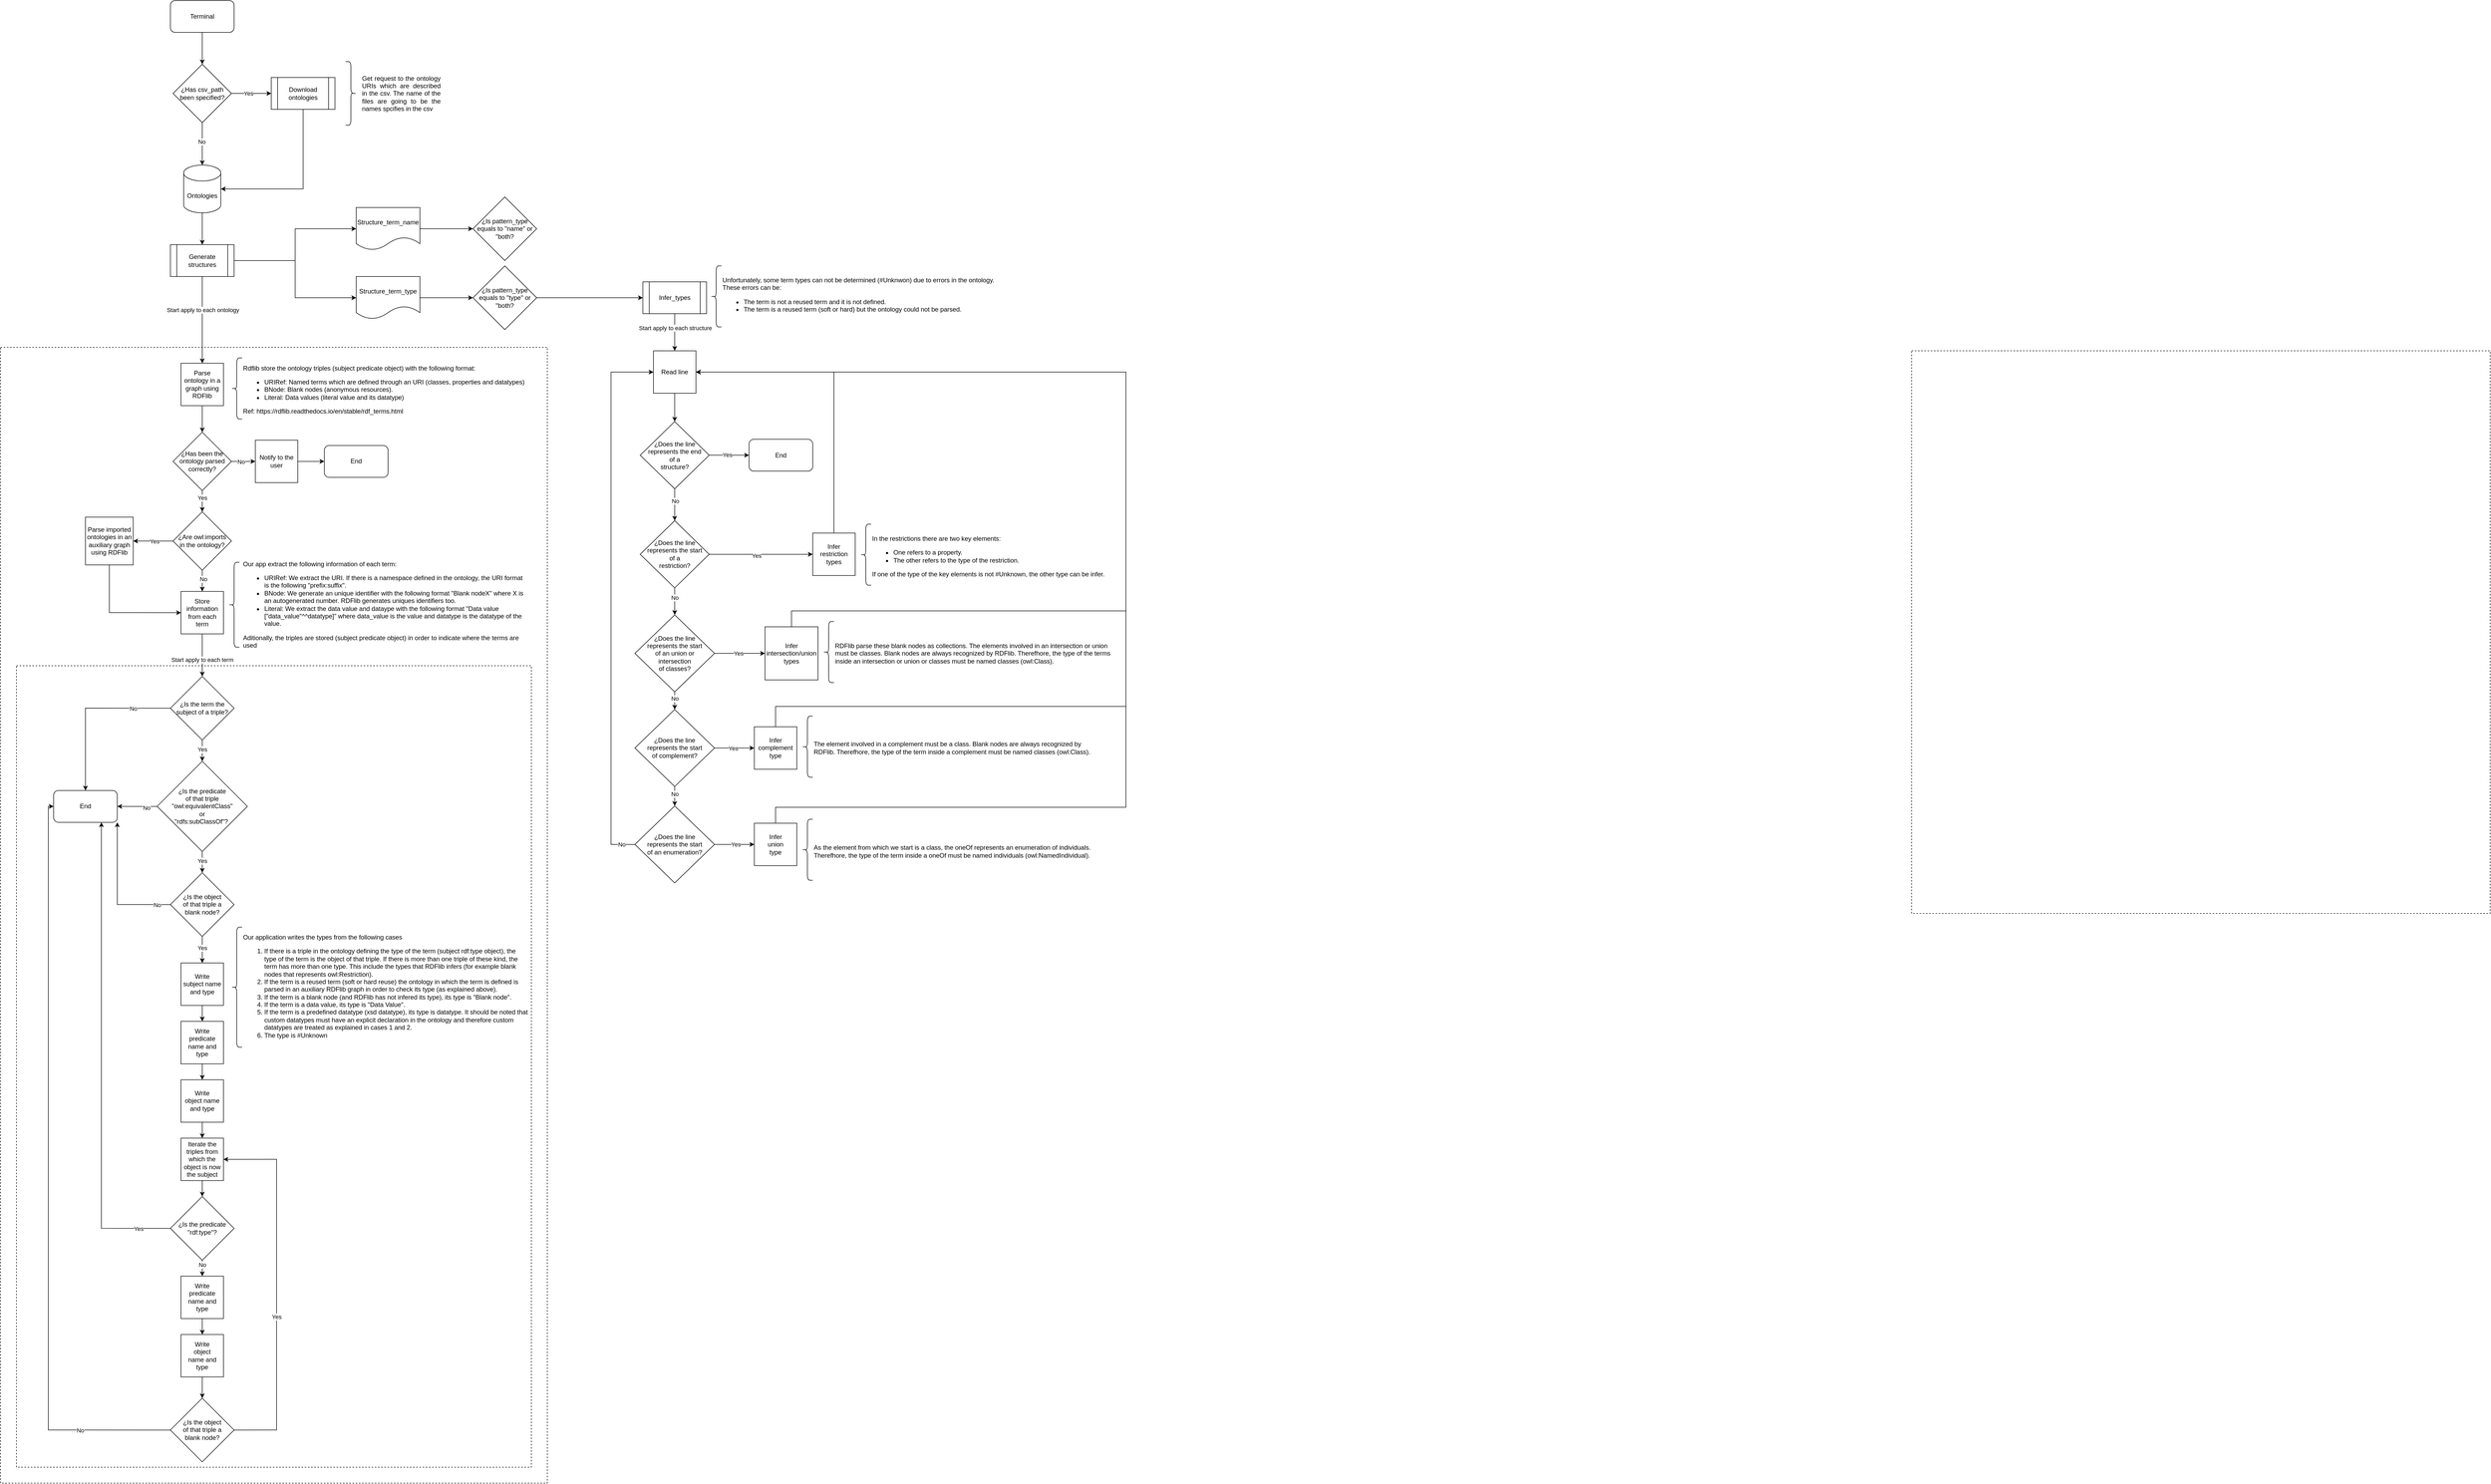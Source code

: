 <mxfile version="22.1.8" type="device">
  <diagram name="Página-1" id="mPE1J9Nlh4gU2GfA061W">
    <mxGraphModel dx="1510" dy="372" grid="1" gridSize="10" guides="1" tooltips="1" connect="1" arrows="1" fold="1" page="1" pageScale="1" pageWidth="827" pageHeight="1169" math="0" shadow="0">
      <root>
        <mxCell id="0" />
        <mxCell id="1" parent="0" />
        <mxCell id="ZGgF5hQ5RpT2w8QsAeHO-43" value="Terminal" style="rounded=1;whiteSpace=wrap;html=1;" parent="1" vertex="1">
          <mxGeometry x="240" y="50" width="120" height="60" as="geometry" />
        </mxCell>
        <mxCell id="ZGgF5hQ5RpT2w8QsAeHO-45" value="¿Has csv_path been specified?" style="rhombus;whiteSpace=wrap;html=1;" parent="1" vertex="1">
          <mxGeometry x="245" y="170" width="110" height="110" as="geometry" />
        </mxCell>
        <mxCell id="ZGgF5hQ5RpT2w8QsAeHO-46" value="" style="endArrow=classic;html=1;rounded=0;exitX=0.5;exitY=1;exitDx=0;exitDy=0;entryX=0.5;entryY=0;entryDx=0;entryDy=0;" parent="1" source="ZGgF5hQ5RpT2w8QsAeHO-43" target="ZGgF5hQ5RpT2w8QsAeHO-45" edge="1">
          <mxGeometry width="50" height="50" relative="1" as="geometry">
            <mxPoint x="430" y="180" as="sourcePoint" />
            <mxPoint x="480" y="130" as="targetPoint" />
          </mxGeometry>
        </mxCell>
        <mxCell id="ZGgF5hQ5RpT2w8QsAeHO-47" value="Download&lt;br&gt;ontologies" style="shape=process;whiteSpace=wrap;html=1;backgroundOutline=1;" parent="1" vertex="1">
          <mxGeometry x="430" y="195" width="120" height="60" as="geometry" />
        </mxCell>
        <mxCell id="ZGgF5hQ5RpT2w8QsAeHO-48" value="" style="endArrow=classic;html=1;rounded=0;exitX=1;exitY=0.5;exitDx=0;exitDy=0;entryX=0;entryY=0.5;entryDx=0;entryDy=0;" parent="1" source="ZGgF5hQ5RpT2w8QsAeHO-45" target="ZGgF5hQ5RpT2w8QsAeHO-47" edge="1">
          <mxGeometry width="50" height="50" relative="1" as="geometry">
            <mxPoint x="310" y="120" as="sourcePoint" />
            <mxPoint x="310" y="180" as="targetPoint" />
          </mxGeometry>
        </mxCell>
        <mxCell id="ZGgF5hQ5RpT2w8QsAeHO-49" value="Yes" style="edgeLabel;html=1;align=center;verticalAlign=middle;resizable=0;points=[];" parent="ZGgF5hQ5RpT2w8QsAeHO-48" vertex="1" connectable="0">
          <mxGeometry x="-0.161" relative="1" as="geometry">
            <mxPoint as="offset" />
          </mxGeometry>
        </mxCell>
        <mxCell id="ZGgF5hQ5RpT2w8QsAeHO-50" value="Ontologies" style="shape=cylinder3;whiteSpace=wrap;html=1;boundedLbl=1;backgroundOutline=1;size=15;" parent="1" vertex="1">
          <mxGeometry x="265" y="360" width="70" height="90" as="geometry" />
        </mxCell>
        <mxCell id="ZGgF5hQ5RpT2w8QsAeHO-51" value="" style="endArrow=classic;html=1;rounded=0;exitX=0.5;exitY=1;exitDx=0;exitDy=0;entryX=1;entryY=0.5;entryDx=0;entryDy=0;entryPerimeter=0;edgeStyle=orthogonalEdgeStyle;" parent="1" source="ZGgF5hQ5RpT2w8QsAeHO-47" target="ZGgF5hQ5RpT2w8QsAeHO-50" edge="1">
          <mxGeometry width="50" height="50" relative="1" as="geometry">
            <mxPoint x="430" y="290" as="sourcePoint" />
            <mxPoint x="480" y="240" as="targetPoint" />
          </mxGeometry>
        </mxCell>
        <mxCell id="ZGgF5hQ5RpT2w8QsAeHO-52" value="" style="endArrow=classic;html=1;rounded=0;exitX=0.5;exitY=1;exitDx=0;exitDy=0;entryX=0.5;entryY=0;entryDx=0;entryDy=0;entryPerimeter=0;" parent="1" source="ZGgF5hQ5RpT2w8QsAeHO-45" target="ZGgF5hQ5RpT2w8QsAeHO-50" edge="1">
          <mxGeometry width="50" height="50" relative="1" as="geometry">
            <mxPoint x="500" y="265" as="sourcePoint" />
            <mxPoint x="500" y="350" as="targetPoint" />
          </mxGeometry>
        </mxCell>
        <mxCell id="ZGgF5hQ5RpT2w8QsAeHO-53" value="No" style="edgeLabel;html=1;align=center;verticalAlign=middle;resizable=0;points=[];" parent="ZGgF5hQ5RpT2w8QsAeHO-52" vertex="1" connectable="0">
          <mxGeometry x="-0.104" y="-1" relative="1" as="geometry">
            <mxPoint as="offset" />
          </mxGeometry>
        </mxCell>
        <mxCell id="ZGgF5hQ5RpT2w8QsAeHO-54" value="" style="shape=curlyBracket;whiteSpace=wrap;html=1;rounded=1;flipH=1;labelPosition=right;verticalLabelPosition=middle;align=left;verticalAlign=middle;" parent="1" vertex="1">
          <mxGeometry x="570" y="165" width="20" height="120" as="geometry" />
        </mxCell>
        <mxCell id="ZGgF5hQ5RpT2w8QsAeHO-55" value="&lt;div style=&quot;text-align: justify;&quot;&gt;&lt;span style=&quot;background-color: initial;&quot;&gt;Get request to the ontology URIs which are described in the csv. The name of the files are going to be the names spcifies in the csv&amp;nbsp;&amp;nbsp;&lt;/span&gt;&lt;/div&gt;" style="text;html=1;strokeColor=none;fillColor=none;align=center;verticalAlign=middle;whiteSpace=wrap;rounded=0;" parent="1" vertex="1">
          <mxGeometry x="600" y="210" width="150" height="30" as="geometry" />
        </mxCell>
        <mxCell id="ZGgF5hQ5RpT2w8QsAeHO-57" value="Generate&lt;br&gt;structures" style="shape=process;whiteSpace=wrap;html=1;backgroundOutline=1;" parent="1" vertex="1">
          <mxGeometry x="240" y="510" width="120" height="60" as="geometry" />
        </mxCell>
        <mxCell id="ZGgF5hQ5RpT2w8QsAeHO-58" value="" style="endArrow=classic;html=1;rounded=0;exitX=0.5;exitY=1;exitDx=0;exitDy=0;exitPerimeter=0;entryX=0.5;entryY=0;entryDx=0;entryDy=0;" parent="1" source="ZGgF5hQ5RpT2w8QsAeHO-50" target="ZGgF5hQ5RpT2w8QsAeHO-57" edge="1">
          <mxGeometry width="50" height="50" relative="1" as="geometry">
            <mxPoint x="340" y="440" as="sourcePoint" />
            <mxPoint x="390" y="390" as="targetPoint" />
          </mxGeometry>
        </mxCell>
        <mxCell id="ZGgF5hQ5RpT2w8QsAeHO-64" style="edgeStyle=orthogonalEdgeStyle;rounded=0;orthogonalLoop=1;jettySize=auto;html=1;exitX=0.5;exitY=1;exitDx=0;exitDy=0;entryX=0.5;entryY=0;entryDx=0;entryDy=0;" parent="1" source="ZGgF5hQ5RpT2w8QsAeHO-59" target="ZGgF5hQ5RpT2w8QsAeHO-62" edge="1">
          <mxGeometry relative="1" as="geometry" />
        </mxCell>
        <mxCell id="ZGgF5hQ5RpT2w8QsAeHO-59" value="Parse ontology in a graph using RDFlib" style="whiteSpace=wrap;html=1;aspect=fixed;" parent="1" vertex="1">
          <mxGeometry x="260" y="733.33" width="80" height="80" as="geometry" />
        </mxCell>
        <mxCell id="ZGgF5hQ5RpT2w8QsAeHO-60" value="" style="endArrow=classic;html=1;rounded=0;exitX=0.5;exitY=1;exitDx=0;exitDy=0;entryX=0.5;entryY=0;entryDx=0;entryDy=0;" parent="1" source="ZGgF5hQ5RpT2w8QsAeHO-57" target="ZGgF5hQ5RpT2w8QsAeHO-59" edge="1">
          <mxGeometry width="50" height="50" relative="1" as="geometry">
            <mxPoint x="299.5" y="600" as="sourcePoint" />
            <mxPoint x="299.5" y="660" as="targetPoint" />
          </mxGeometry>
        </mxCell>
        <mxCell id="ZGgF5hQ5RpT2w8QsAeHO-61" value="Start apply to each ontology" style="edgeLabel;html=1;align=center;verticalAlign=middle;resizable=0;points=[];" parent="ZGgF5hQ5RpT2w8QsAeHO-60" vertex="1" connectable="0">
          <mxGeometry x="-0.229" y="1" relative="1" as="geometry">
            <mxPoint as="offset" />
          </mxGeometry>
        </mxCell>
        <mxCell id="ZGgF5hQ5RpT2w8QsAeHO-62" value="¿Has been the ontology parsed correctly?" style="rhombus;whiteSpace=wrap;html=1;" parent="1" vertex="1">
          <mxGeometry x="245" y="863.33" width="110" height="110" as="geometry" />
        </mxCell>
        <mxCell id="ZGgF5hQ5RpT2w8QsAeHO-65" value="" style="endArrow=classic;html=1;rounded=0;exitX=1;exitY=0.5;exitDx=0;exitDy=0;entryX=0;entryY=0.5;entryDx=0;entryDy=0;" parent="1" source="ZGgF5hQ5RpT2w8QsAeHO-62" target="ZGgF5hQ5RpT2w8QsAeHO-67" edge="1">
          <mxGeometry width="50" height="50" relative="1" as="geometry">
            <mxPoint x="414" y="923.33" as="sourcePoint" />
            <mxPoint x="464" y="873.33" as="targetPoint" />
          </mxGeometry>
        </mxCell>
        <mxCell id="ZGgF5hQ5RpT2w8QsAeHO-70" value="No" style="edgeLabel;html=1;align=center;verticalAlign=middle;resizable=0;points=[];" parent="ZGgF5hQ5RpT2w8QsAeHO-65" vertex="1" connectable="0">
          <mxGeometry x="-0.258" y="1" relative="1" as="geometry">
            <mxPoint x="1" y="1" as="offset" />
          </mxGeometry>
        </mxCell>
        <mxCell id="ZGgF5hQ5RpT2w8QsAeHO-67" value="Notify to the user" style="whiteSpace=wrap;html=1;aspect=fixed;" parent="1" vertex="1">
          <mxGeometry x="400" y="878.33" width="80" height="80" as="geometry" />
        </mxCell>
        <mxCell id="ZGgF5hQ5RpT2w8QsAeHO-68" value="" style="endArrow=classic;html=1;rounded=0;exitX=1;exitY=0.5;exitDx=0;exitDy=0;" parent="1" source="ZGgF5hQ5RpT2w8QsAeHO-67" target="ZGgF5hQ5RpT2w8QsAeHO-69" edge="1">
          <mxGeometry width="50" height="50" relative="1" as="geometry">
            <mxPoint x="500" y="917.99" as="sourcePoint" />
            <mxPoint x="540" y="918.33" as="targetPoint" />
          </mxGeometry>
        </mxCell>
        <mxCell id="ZGgF5hQ5RpT2w8QsAeHO-69" value="End" style="rounded=1;whiteSpace=wrap;html=1;" parent="1" vertex="1">
          <mxGeometry x="530.0" y="888.33" width="120" height="60" as="geometry" />
        </mxCell>
        <mxCell id="ZGgF5hQ5RpT2w8QsAeHO-71" value="¿Are owl:imports&lt;br&gt;in the ontology?" style="rhombus;whiteSpace=wrap;html=1;" parent="1" vertex="1">
          <mxGeometry x="245" y="1013.33" width="110" height="110" as="geometry" />
        </mxCell>
        <mxCell id="ZGgF5hQ5RpT2w8QsAeHO-72" value="" style="endArrow=classic;html=1;rounded=0;exitX=0.5;exitY=1;exitDx=0;exitDy=0;entryX=0.5;entryY=0;entryDx=0;entryDy=0;" parent="1" source="ZGgF5hQ5RpT2w8QsAeHO-62" target="ZGgF5hQ5RpT2w8QsAeHO-71" edge="1">
          <mxGeometry width="50" height="50" relative="1" as="geometry">
            <mxPoint x="365" y="928.33" as="sourcePoint" />
            <mxPoint x="410" y="928.33" as="targetPoint" />
          </mxGeometry>
        </mxCell>
        <mxCell id="ZGgF5hQ5RpT2w8QsAeHO-73" value="Yes" style="edgeLabel;html=1;align=center;verticalAlign=middle;resizable=0;points=[];" parent="ZGgF5hQ5RpT2w8QsAeHO-72" vertex="1" connectable="0">
          <mxGeometry x="-0.258" y="1" relative="1" as="geometry">
            <mxPoint x="-1" y="-2" as="offset" />
          </mxGeometry>
        </mxCell>
        <mxCell id="ZGgF5hQ5RpT2w8QsAeHO-74" value="" style="endArrow=classic;html=1;rounded=0;exitX=0.5;exitY=1;exitDx=0;exitDy=0;entryX=0.5;entryY=0;entryDx=0;entryDy=0;" parent="1" source="ZGgF5hQ5RpT2w8QsAeHO-71" target="ZGgF5hQ5RpT2w8QsAeHO-79" edge="1">
          <mxGeometry width="50" height="50" relative="1" as="geometry">
            <mxPoint x="277.5" y="1183.33" as="sourcePoint" />
            <mxPoint x="310" y="1153.33" as="targetPoint" />
          </mxGeometry>
        </mxCell>
        <mxCell id="ZGgF5hQ5RpT2w8QsAeHO-75" value="No" style="edgeLabel;html=1;align=center;verticalAlign=middle;resizable=0;points=[];" parent="ZGgF5hQ5RpT2w8QsAeHO-74" vertex="1" connectable="0">
          <mxGeometry x="-0.258" y="1" relative="1" as="geometry">
            <mxPoint x="1" y="1" as="offset" />
          </mxGeometry>
        </mxCell>
        <mxCell id="ZGgF5hQ5RpT2w8QsAeHO-76" value="Parse imported ontologies in an auxiliary graph using RDFlib" style="whiteSpace=wrap;html=1;aspect=fixed;" parent="1" vertex="1">
          <mxGeometry x="80" y="1023.33" width="90" height="90" as="geometry" />
        </mxCell>
        <mxCell id="ZGgF5hQ5RpT2w8QsAeHO-77" value="" style="endArrow=classic;html=1;rounded=0;exitX=0;exitY=0.5;exitDx=0;exitDy=0;entryX=1;entryY=0.5;entryDx=0;entryDy=0;" parent="1" source="ZGgF5hQ5RpT2w8QsAeHO-71" target="ZGgF5hQ5RpT2w8QsAeHO-76" edge="1">
          <mxGeometry width="50" height="50" relative="1" as="geometry">
            <mxPoint x="220" y="1033.33" as="sourcePoint" />
            <mxPoint x="220" y="1043.33" as="targetPoint" />
          </mxGeometry>
        </mxCell>
        <mxCell id="ZGgF5hQ5RpT2w8QsAeHO-78" value="Yes" style="edgeLabel;html=1;align=center;verticalAlign=middle;resizable=0;points=[];" parent="ZGgF5hQ5RpT2w8QsAeHO-77" vertex="1" connectable="0">
          <mxGeometry x="-0.258" y="1" relative="1" as="geometry">
            <mxPoint x="-7" y="-1" as="offset" />
          </mxGeometry>
        </mxCell>
        <mxCell id="ZGgF5hQ5RpT2w8QsAeHO-79" value="Store information from each term" style="whiteSpace=wrap;html=1;aspect=fixed;" parent="1" vertex="1">
          <mxGeometry x="260" y="1163.33" width="80" height="80" as="geometry" />
        </mxCell>
        <mxCell id="ZGgF5hQ5RpT2w8QsAeHO-80" value="" style="endArrow=classic;html=1;rounded=0;entryX=0;entryY=0.5;entryDx=0;entryDy=0;exitX=0.5;exitY=1;exitDx=0;exitDy=0;edgeStyle=orthogonalEdgeStyle;" parent="1" source="ZGgF5hQ5RpT2w8QsAeHO-76" target="ZGgF5hQ5RpT2w8QsAeHO-79" edge="1">
          <mxGeometry width="50" height="50" relative="1" as="geometry">
            <mxPoint x="370" y="1133.33" as="sourcePoint" />
            <mxPoint x="420" y="1083.33" as="targetPoint" />
          </mxGeometry>
        </mxCell>
        <mxCell id="ZGgF5hQ5RpT2w8QsAeHO-81" value="" style="shape=curlyBracket;whiteSpace=wrap;html=1;rounded=1;flipH=1;labelPosition=right;verticalLabelPosition=middle;align=left;verticalAlign=middle;rotation=-180;" parent="1" vertex="1">
          <mxGeometry x="355" y="723.33" width="20" height="115" as="geometry" />
        </mxCell>
        <mxCell id="ZGgF5hQ5RpT2w8QsAeHO-82" value="Rdflib store the ontology triples (subject predicate object) with the following format:&lt;br&gt;&lt;ul&gt;&lt;li&gt;URIRef: Named terms which are defined through an URI (classes, properties and datatypes)&lt;/li&gt;&lt;li&gt;BNode: Blank nodes (anonymous resources).&lt;/li&gt;&lt;li&gt;Literal: Data values (literal value and its datatype)&lt;/li&gt;&lt;/ul&gt;Ref: https://rdflib.readthedocs.io/en/stable/rdf_terms.html" style="text;html=1;strokeColor=none;fillColor=none;align=left;verticalAlign=middle;whiteSpace=wrap;rounded=0;" parent="1" vertex="1">
          <mxGeometry x="375" y="723.33" width="540" height="120" as="geometry" />
        </mxCell>
        <mxCell id="ZGgF5hQ5RpT2w8QsAeHO-83" value="" style="shape=curlyBracket;whiteSpace=wrap;html=1;rounded=1;flipH=1;labelPosition=right;verticalLabelPosition=middle;align=left;verticalAlign=middle;rotation=-180;" parent="1" vertex="1">
          <mxGeometry x="350" y="1108.33" width="20" height="160" as="geometry" />
        </mxCell>
        <mxCell id="ZGgF5hQ5RpT2w8QsAeHO-84" value="Our app extract the following information of each term:&lt;br&gt;&lt;ul&gt;&lt;li&gt;URIRef: We extract the URI. If there is a namespace defined in the ontology, the URI format is the following &quot;prefix:suffix&quot;.&lt;/li&gt;&lt;li&gt;BNode: We generate an unique identifier with the following format &quot;Blank nodeX&quot; where X is an autogenerated number. RDFlib generates uniques identifiers too.&lt;/li&gt;&lt;li&gt;Literal: We extract the data value and dataype with the following format &quot;Data value [&quot;data_value&quot;^^datatype]&quot; where data_value is the value and datatype is the datatype of the value.&lt;/li&gt;&lt;/ul&gt;Aditionally, the triples are stored (subject predicate object) in order to indicate where the terms are used" style="text;html=1;strokeColor=none;fillColor=none;align=left;verticalAlign=middle;whiteSpace=wrap;rounded=0;" parent="1" vertex="1">
          <mxGeometry x="375" y="1118.33" width="540" height="140" as="geometry" />
        </mxCell>
        <mxCell id="ZGgF5hQ5RpT2w8QsAeHO-85" value="" style="endArrow=classic;html=1;rounded=0;exitX=0.5;exitY=1;exitDx=0;exitDy=0;entryX=0.5;entryY=0;entryDx=0;entryDy=0;" parent="1" source="ZGgF5hQ5RpT2w8QsAeHO-79" target="ZGgF5hQ5RpT2w8QsAeHO-87" edge="1">
          <mxGeometry width="50" height="50" relative="1" as="geometry">
            <mxPoint x="310" y="1253.33" as="sourcePoint" />
            <mxPoint x="320" y="1343.33" as="targetPoint" />
          </mxGeometry>
        </mxCell>
        <mxCell id="ZGgF5hQ5RpT2w8QsAeHO-86" value="Start apply to each term" style="edgeLabel;html=1;align=center;verticalAlign=middle;resizable=0;points=[];" parent="ZGgF5hQ5RpT2w8QsAeHO-85" vertex="1" connectable="0">
          <mxGeometry x="-0.229" y="1" relative="1" as="geometry">
            <mxPoint x="-1" y="17" as="offset" />
          </mxGeometry>
        </mxCell>
        <mxCell id="ZGgF5hQ5RpT2w8QsAeHO-87" value="¿Is the term the subject of a triple?" style="rhombus;whiteSpace=wrap;html=1;" parent="1" vertex="1">
          <mxGeometry x="240" y="1323.33" width="120" height="120" as="geometry" />
        </mxCell>
        <mxCell id="ZGgF5hQ5RpT2w8QsAeHO-88" value="¿Is the predicate &lt;br&gt;of that triple &quot;owl:equivalentClass&quot; &lt;br&gt;or &lt;br&gt;&quot;rdfs:subClassOf&quot;?&amp;nbsp;" style="rhombus;whiteSpace=wrap;html=1;" parent="1" vertex="1">
          <mxGeometry x="215" y="1483.33" width="170" height="170" as="geometry" />
        </mxCell>
        <mxCell id="ZGgF5hQ5RpT2w8QsAeHO-89" value="" style="endArrow=classic;html=1;rounded=0;exitX=0.5;exitY=1;exitDx=0;exitDy=0;entryX=0.5;entryY=0;entryDx=0;entryDy=0;" parent="1" source="ZGgF5hQ5RpT2w8QsAeHO-87" target="ZGgF5hQ5RpT2w8QsAeHO-88" edge="1">
          <mxGeometry width="50" height="50" relative="1" as="geometry">
            <mxPoint x="360" y="1523.33" as="sourcePoint" />
            <mxPoint x="410" y="1473.33" as="targetPoint" />
          </mxGeometry>
        </mxCell>
        <mxCell id="ZGgF5hQ5RpT2w8QsAeHO-90" value="Yes" style="edgeLabel;html=1;align=center;verticalAlign=middle;resizable=0;points=[];" parent="ZGgF5hQ5RpT2w8QsAeHO-89" vertex="1" connectable="0">
          <mxGeometry x="-0.149" relative="1" as="geometry">
            <mxPoint as="offset" />
          </mxGeometry>
        </mxCell>
        <mxCell id="ZGgF5hQ5RpT2w8QsAeHO-91" value="¿Is the object &lt;br&gt;of that triple a &lt;br&gt;blank node?" style="rhombus;whiteSpace=wrap;html=1;" parent="1" vertex="1">
          <mxGeometry x="240" y="1693.33" width="120" height="120" as="geometry" />
        </mxCell>
        <mxCell id="ZGgF5hQ5RpT2w8QsAeHO-92" value="" style="endArrow=classic;html=1;rounded=0;exitX=0.5;exitY=1;exitDx=0;exitDy=0;entryX=0.5;entryY=0;entryDx=0;entryDy=0;" parent="1" source="ZGgF5hQ5RpT2w8QsAeHO-88" target="ZGgF5hQ5RpT2w8QsAeHO-91" edge="1">
          <mxGeometry width="50" height="50" relative="1" as="geometry">
            <mxPoint x="400" y="1663.33" as="sourcePoint" />
            <mxPoint x="400" y="1713.33" as="targetPoint" />
          </mxGeometry>
        </mxCell>
        <mxCell id="ZGgF5hQ5RpT2w8QsAeHO-93" value="Yes" style="edgeLabel;html=1;align=center;verticalAlign=middle;resizable=0;points=[];" parent="ZGgF5hQ5RpT2w8QsAeHO-92" vertex="1" connectable="0">
          <mxGeometry x="-0.149" relative="1" as="geometry">
            <mxPoint as="offset" />
          </mxGeometry>
        </mxCell>
        <mxCell id="ZGgF5hQ5RpT2w8QsAeHO-94" value="End" style="rounded=1;whiteSpace=wrap;html=1;" parent="1" vertex="1">
          <mxGeometry x="20.0" y="1538.33" width="120" height="60" as="geometry" />
        </mxCell>
        <mxCell id="ZGgF5hQ5RpT2w8QsAeHO-95" value="" style="endArrow=classic;html=1;rounded=0;exitX=0;exitY=0.5;exitDx=0;exitDy=0;entryX=1;entryY=0.5;entryDx=0;entryDy=0;" parent="1" source="ZGgF5hQ5RpT2w8QsAeHO-88" target="ZGgF5hQ5RpT2w8QsAeHO-94" edge="1">
          <mxGeometry width="50" height="50" relative="1" as="geometry">
            <mxPoint x="414" y="1608.33" as="sourcePoint" />
            <mxPoint x="150" y="1573.33" as="targetPoint" />
          </mxGeometry>
        </mxCell>
        <mxCell id="ZGgF5hQ5RpT2w8QsAeHO-96" value="No" style="edgeLabel;html=1;align=center;verticalAlign=middle;resizable=0;points=[];" parent="ZGgF5hQ5RpT2w8QsAeHO-95" vertex="1" connectable="0">
          <mxGeometry x="-0.258" y="1" relative="1" as="geometry">
            <mxPoint x="8" y="1" as="offset" />
          </mxGeometry>
        </mxCell>
        <mxCell id="ZGgF5hQ5RpT2w8QsAeHO-97" value="" style="endArrow=classic;html=1;rounded=0;exitX=0;exitY=0.5;exitDx=0;exitDy=0;entryX=0.5;entryY=0;entryDx=0;entryDy=0;edgeStyle=orthogonalEdgeStyle;" parent="1" source="ZGgF5hQ5RpT2w8QsAeHO-87" target="ZGgF5hQ5RpT2w8QsAeHO-94" edge="1">
          <mxGeometry width="50" height="50" relative="1" as="geometry">
            <mxPoint x="395" y="1588.33" as="sourcePoint" />
            <mxPoint x="470" y="1588.33" as="targetPoint" />
          </mxGeometry>
        </mxCell>
        <mxCell id="ZGgF5hQ5RpT2w8QsAeHO-98" value="No" style="edgeLabel;html=1;align=center;verticalAlign=middle;resizable=0;points=[];" parent="ZGgF5hQ5RpT2w8QsAeHO-97" vertex="1" connectable="0">
          <mxGeometry x="-0.258" y="1" relative="1" as="geometry">
            <mxPoint x="47" y="-1" as="offset" />
          </mxGeometry>
        </mxCell>
        <mxCell id="ZGgF5hQ5RpT2w8QsAeHO-99" value="" style="endArrow=classic;html=1;rounded=0;exitX=0;exitY=0.5;exitDx=0;exitDy=0;entryX=1;entryY=1;entryDx=0;entryDy=0;edgeStyle=orthogonalEdgeStyle;" parent="1" source="ZGgF5hQ5RpT2w8QsAeHO-91" target="ZGgF5hQ5RpT2w8QsAeHO-94" edge="1">
          <mxGeometry width="50" height="50" relative="1" as="geometry">
            <mxPoint x="370" y="1393.33" as="sourcePoint" />
            <mxPoint x="530" y="1558.33" as="targetPoint" />
          </mxGeometry>
        </mxCell>
        <mxCell id="ZGgF5hQ5RpT2w8QsAeHO-100" value="No" style="edgeLabel;html=1;align=center;verticalAlign=middle;resizable=0;points=[];" parent="ZGgF5hQ5RpT2w8QsAeHO-99" vertex="1" connectable="0">
          <mxGeometry x="-0.258" y="1" relative="1" as="geometry">
            <mxPoint x="69" y="-1" as="offset" />
          </mxGeometry>
        </mxCell>
        <mxCell id="ZGgF5hQ5RpT2w8QsAeHO-101" value="Write&lt;br&gt;subject name and type" style="whiteSpace=wrap;html=1;aspect=fixed;" parent="1" vertex="1">
          <mxGeometry x="260" y="1863.33" width="80" height="80" as="geometry" />
        </mxCell>
        <mxCell id="ZGgF5hQ5RpT2w8QsAeHO-102" value="" style="endArrow=classic;html=1;rounded=0;exitX=0.5;exitY=1;exitDx=0;exitDy=0;entryX=0.5;entryY=0;entryDx=0;entryDy=0;" parent="1" source="ZGgF5hQ5RpT2w8QsAeHO-91" target="ZGgF5hQ5RpT2w8QsAeHO-101" edge="1">
          <mxGeometry width="50" height="50" relative="1" as="geometry">
            <mxPoint x="310" y="1663.33" as="sourcePoint" />
            <mxPoint x="310" y="1703.33" as="targetPoint" />
          </mxGeometry>
        </mxCell>
        <mxCell id="ZGgF5hQ5RpT2w8QsAeHO-103" value="Yes" style="edgeLabel;html=1;align=center;verticalAlign=middle;resizable=0;points=[];" parent="ZGgF5hQ5RpT2w8QsAeHO-102" vertex="1" connectable="0">
          <mxGeometry x="-0.149" relative="1" as="geometry">
            <mxPoint as="offset" />
          </mxGeometry>
        </mxCell>
        <mxCell id="ZGgF5hQ5RpT2w8QsAeHO-104" value="Write&lt;br&gt;predicate name and type" style="whiteSpace=wrap;html=1;aspect=fixed;" parent="1" vertex="1">
          <mxGeometry x="260" y="1973.33" width="80" height="80" as="geometry" />
        </mxCell>
        <mxCell id="ZGgF5hQ5RpT2w8QsAeHO-105" value="Write&lt;br style=&quot;border-color: var(--border-color);&quot;&gt;object name and type" style="whiteSpace=wrap;html=1;aspect=fixed;" parent="1" vertex="1">
          <mxGeometry x="260" y="2083.33" width="80" height="80" as="geometry" />
        </mxCell>
        <mxCell id="ZGgF5hQ5RpT2w8QsAeHO-106" value="" style="endArrow=classic;html=1;rounded=0;exitX=0.5;exitY=1;exitDx=0;exitDy=0;entryX=0.5;entryY=0;entryDx=0;entryDy=0;" parent="1" source="ZGgF5hQ5RpT2w8QsAeHO-101" target="ZGgF5hQ5RpT2w8QsAeHO-104" edge="1">
          <mxGeometry width="50" height="50" relative="1" as="geometry">
            <mxPoint x="340" y="2023.33" as="sourcePoint" />
            <mxPoint x="390" y="1973.33" as="targetPoint" />
          </mxGeometry>
        </mxCell>
        <mxCell id="ZGgF5hQ5RpT2w8QsAeHO-107" value="" style="endArrow=classic;html=1;rounded=0;exitX=0.5;exitY=1;exitDx=0;exitDy=0;entryX=0.5;entryY=0;entryDx=0;entryDy=0;" parent="1" source="ZGgF5hQ5RpT2w8QsAeHO-104" target="ZGgF5hQ5RpT2w8QsAeHO-105" edge="1">
          <mxGeometry width="50" height="50" relative="1" as="geometry">
            <mxPoint x="310" y="1953.33" as="sourcePoint" />
            <mxPoint x="310" y="1983.33" as="targetPoint" />
          </mxGeometry>
        </mxCell>
        <mxCell id="ZGgF5hQ5RpT2w8QsAeHO-108" value="Iterate the triples from which the object is now the subject" style="whiteSpace=wrap;html=1;aspect=fixed;" parent="1" vertex="1">
          <mxGeometry x="260" y="2193.33" width="80" height="80" as="geometry" />
        </mxCell>
        <mxCell id="ZGgF5hQ5RpT2w8QsAeHO-109" value="" style="endArrow=classic;html=1;rounded=0;exitX=0.5;exitY=1;exitDx=0;exitDy=0;entryX=0.5;entryY=0;entryDx=0;entryDy=0;" parent="1" source="ZGgF5hQ5RpT2w8QsAeHO-105" target="ZGgF5hQ5RpT2w8QsAeHO-108" edge="1">
          <mxGeometry width="50" height="50" relative="1" as="geometry">
            <mxPoint x="375" y="2203.33" as="sourcePoint" />
            <mxPoint x="375" y="2233.33" as="targetPoint" />
          </mxGeometry>
        </mxCell>
        <mxCell id="ZGgF5hQ5RpT2w8QsAeHO-110" value="¿Is the predicate&lt;br&gt;&quot;rdf:type&quot;?" style="rhombus;whiteSpace=wrap;html=1;" parent="1" vertex="1">
          <mxGeometry x="240" y="2303.33" width="120" height="120" as="geometry" />
        </mxCell>
        <mxCell id="ZGgF5hQ5RpT2w8QsAeHO-111" value="" style="endArrow=classic;html=1;rounded=0;entryX=0.5;entryY=0;entryDx=0;entryDy=0;exitX=0.5;exitY=1;exitDx=0;exitDy=0;" parent="1" source="ZGgF5hQ5RpT2w8QsAeHO-108" target="ZGgF5hQ5RpT2w8QsAeHO-110" edge="1">
          <mxGeometry width="50" height="50" relative="1" as="geometry">
            <mxPoint x="330" y="2283.33" as="sourcePoint" />
            <mxPoint x="310" y="2203.33" as="targetPoint" />
          </mxGeometry>
        </mxCell>
        <mxCell id="ZGgF5hQ5RpT2w8QsAeHO-112" value="" style="endArrow=classic;html=1;rounded=0;exitX=0;exitY=0.5;exitDx=0;exitDy=0;entryX=0.75;entryY=1;entryDx=0;entryDy=0;edgeStyle=orthogonalEdgeStyle;" parent="1" source="ZGgF5hQ5RpT2w8QsAeHO-110" target="ZGgF5hQ5RpT2w8QsAeHO-94" edge="1">
          <mxGeometry width="50" height="50" relative="1" as="geometry">
            <mxPoint x="310" y="1823.33" as="sourcePoint" />
            <mxPoint x="310" y="1873.33" as="targetPoint" />
          </mxGeometry>
        </mxCell>
        <mxCell id="ZGgF5hQ5RpT2w8QsAeHO-113" value="Yes" style="edgeLabel;html=1;align=center;verticalAlign=middle;resizable=0;points=[];" parent="ZGgF5hQ5RpT2w8QsAeHO-112" vertex="1" connectable="0">
          <mxGeometry x="-0.149" relative="1" as="geometry">
            <mxPoint x="70" y="251" as="offset" />
          </mxGeometry>
        </mxCell>
        <mxCell id="ZGgF5hQ5RpT2w8QsAeHO-114" value="Write&lt;br&gt;predicate name and type" style="whiteSpace=wrap;html=1;aspect=fixed;" parent="1" vertex="1">
          <mxGeometry x="260" y="2453.33" width="80" height="80" as="geometry" />
        </mxCell>
        <mxCell id="ZGgF5hQ5RpT2w8QsAeHO-116" value="Write&lt;br style=&quot;border-color: var(--border-color);&quot;&gt;object&lt;br&gt;name and type" style="whiteSpace=wrap;html=1;aspect=fixed;" parent="1" vertex="1">
          <mxGeometry x="260" y="2563.33" width="80" height="80" as="geometry" />
        </mxCell>
        <mxCell id="ZGgF5hQ5RpT2w8QsAeHO-117" value="¿Is the object &lt;br&gt;of that triple a &lt;br&gt;blank node?" style="rhombus;whiteSpace=wrap;html=1;" parent="1" vertex="1">
          <mxGeometry x="240" y="2683.33" width="120" height="120" as="geometry" />
        </mxCell>
        <mxCell id="ZGgF5hQ5RpT2w8QsAeHO-118" value="" style="endArrow=classic;html=1;rounded=0;exitX=1;exitY=0.5;exitDx=0;exitDy=0;edgeStyle=orthogonalEdgeStyle;entryX=1;entryY=0.5;entryDx=0;entryDy=0;" parent="1" source="ZGgF5hQ5RpT2w8QsAeHO-117" target="ZGgF5hQ5RpT2w8QsAeHO-108" edge="1">
          <mxGeometry width="50" height="50" relative="1" as="geometry">
            <mxPoint x="299.66" y="2813.33" as="sourcePoint" />
            <mxPoint x="350" y="2213.33" as="targetPoint" />
            <Array as="points">
              <mxPoint x="440" y="2743.33" />
              <mxPoint x="440" y="2233.33" />
            </Array>
          </mxGeometry>
        </mxCell>
        <mxCell id="ZGgF5hQ5RpT2w8QsAeHO-119" value="Yes" style="edgeLabel;html=1;align=center;verticalAlign=middle;resizable=0;points=[];" parent="ZGgF5hQ5RpT2w8QsAeHO-118" vertex="1" connectable="0">
          <mxGeometry x="-0.149" relative="1" as="geometry">
            <mxPoint as="offset" />
          </mxGeometry>
        </mxCell>
        <mxCell id="ZGgF5hQ5RpT2w8QsAeHO-120" value="" style="endArrow=classic;html=1;rounded=0;exitX=0.5;exitY=1;exitDx=0;exitDy=0;entryX=0.5;entryY=0;entryDx=0;entryDy=0;" parent="1" source="ZGgF5hQ5RpT2w8QsAeHO-110" target="ZGgF5hQ5RpT2w8QsAeHO-114" edge="1">
          <mxGeometry width="50" height="50" relative="1" as="geometry">
            <mxPoint x="435" y="2463.33" as="sourcePoint" />
            <mxPoint x="510" y="2463.33" as="targetPoint" />
          </mxGeometry>
        </mxCell>
        <mxCell id="ZGgF5hQ5RpT2w8QsAeHO-121" value="No" style="edgeLabel;html=1;align=center;verticalAlign=middle;resizable=0;points=[];" parent="ZGgF5hQ5RpT2w8QsAeHO-120" vertex="1" connectable="0">
          <mxGeometry x="-0.258" y="1" relative="1" as="geometry">
            <mxPoint x="-1" y="-3" as="offset" />
          </mxGeometry>
        </mxCell>
        <mxCell id="ZGgF5hQ5RpT2w8QsAeHO-122" value="" style="endArrow=classic;html=1;rounded=0;exitX=0;exitY=0.5;exitDx=0;exitDy=0;entryX=0;entryY=0.5;entryDx=0;entryDy=0;edgeStyle=orthogonalEdgeStyle;" parent="1" source="ZGgF5hQ5RpT2w8QsAeHO-117" target="ZGgF5hQ5RpT2w8QsAeHO-94" edge="1">
          <mxGeometry width="50" height="50" relative="1" as="geometry">
            <mxPoint x="310" y="2433.33" as="sourcePoint" />
            <mxPoint x="310" y="2463.33" as="targetPoint" />
          </mxGeometry>
        </mxCell>
        <mxCell id="ZGgF5hQ5RpT2w8QsAeHO-123" value="No" style="edgeLabel;html=1;align=center;verticalAlign=middle;resizable=0;points=[];" parent="ZGgF5hQ5RpT2w8QsAeHO-122" vertex="1" connectable="0">
          <mxGeometry x="-0.258" y="1" relative="1" as="geometry">
            <mxPoint x="61" y="295" as="offset" />
          </mxGeometry>
        </mxCell>
        <mxCell id="ZGgF5hQ5RpT2w8QsAeHO-124" value="" style="endArrow=classic;html=1;rounded=0;exitX=0.5;exitY=1;exitDx=0;exitDy=0;entryX=0.5;entryY=0;entryDx=0;entryDy=0;" parent="1" source="ZGgF5hQ5RpT2w8QsAeHO-114" target="ZGgF5hQ5RpT2w8QsAeHO-116" edge="1">
          <mxGeometry width="50" height="50" relative="1" as="geometry">
            <mxPoint x="385" y="2563.33" as="sourcePoint" />
            <mxPoint x="385" y="2593.33" as="targetPoint" />
          </mxGeometry>
        </mxCell>
        <mxCell id="ZGgF5hQ5RpT2w8QsAeHO-126" value="" style="endArrow=classic;html=1;rounded=0;exitX=0.5;exitY=1;exitDx=0;exitDy=0;entryX=0.5;entryY=0;entryDx=0;entryDy=0;" parent="1" source="ZGgF5hQ5RpT2w8QsAeHO-116" target="ZGgF5hQ5RpT2w8QsAeHO-117" edge="1">
          <mxGeometry width="50" height="50" relative="1" as="geometry">
            <mxPoint x="310" y="2543.33" as="sourcePoint" />
            <mxPoint x="310" y="2583.33" as="targetPoint" />
          </mxGeometry>
        </mxCell>
        <mxCell id="ZGgF5hQ5RpT2w8QsAeHO-127" value="" style="shape=curlyBracket;whiteSpace=wrap;html=1;rounded=1;flipH=1;labelPosition=right;verticalLabelPosition=middle;align=left;verticalAlign=middle;rotation=-180;" parent="1" vertex="1">
          <mxGeometry x="355" y="1795.83" width="20" height="226.25" as="geometry" />
        </mxCell>
        <mxCell id="ZGgF5hQ5RpT2w8QsAeHO-128" value="Our application&amp;nbsp;writes the types from the following cases&lt;br&gt;&lt;ol&gt;&lt;li&gt;&lt;span style=&quot;background-color: initial;&quot;&gt;If there is a triple in the ontology defining the type of the term (subject rdf:type object), the type of the term is the object of that triple. If there is more than one triple of these kind, the term has more than one type. This include the types that RDFlib infers (for example blank nodes that represents owl:Restriction).&lt;/span&gt;&lt;/li&gt;&lt;li&gt;&lt;span style=&quot;background-color: initial;&quot;&gt;If the term is a reused term (soft or hard reuse) the ontology in which the term is defined is parsed in an auxiliary RDFlib graph in order to check its type (as explained above).&lt;/span&gt;&lt;/li&gt;&lt;li&gt;&lt;span style=&quot;background-color: initial;&quot;&gt;If the term is a blank node (and RDFlib has not infered its type), its type is &quot;Blank node&quot;.&lt;/span&gt;&lt;/li&gt;&lt;li&gt;&lt;span style=&quot;background-color: initial;&quot;&gt;If the term is a data value, its type is &quot;Data Value&quot;.&lt;/span&gt;&lt;/li&gt;&lt;li&gt;&lt;span style=&quot;background-color: initial;&quot;&gt;If the term is a predefined datatype (xsd datatype), its type is datatype.&amp;nbsp;&lt;/span&gt;It should be noted that custom datatypes must have an explicit declaration in the ontology and therefore custom datatypes are treated as explained in cases 1 and 2.&lt;/li&gt;&lt;li&gt;The type is #Unknown&lt;/li&gt;&lt;/ol&gt;" style="text;html=1;strokeColor=none;fillColor=none;align=left;verticalAlign=middle;whiteSpace=wrap;rounded=0;" parent="1" vertex="1">
          <mxGeometry x="375" y="1793.33" width="540" height="240" as="geometry" />
        </mxCell>
        <mxCell id="ZGgF5hQ5RpT2w8QsAeHO-129" value="" style="rounded=0;whiteSpace=wrap;html=1;fillColor=none;dashed=1;" parent="1" vertex="1">
          <mxGeometry x="-80" y="703.33" width="1030" height="2140" as="geometry" />
        </mxCell>
        <mxCell id="ZGgF5hQ5RpT2w8QsAeHO-130" value="" style="rounded=0;whiteSpace=wrap;html=1;fillColor=none;dashed=1;" parent="1" vertex="1">
          <mxGeometry x="-50" y="1303.33" width="970" height="1510" as="geometry" />
        </mxCell>
        <mxCell id="ZGgF5hQ5RpT2w8QsAeHO-131" value="" style="endArrow=classic;html=1;rounded=0;exitX=1;exitY=0.5;exitDx=0;exitDy=0;entryX=0;entryY=0.5;entryDx=0;entryDy=0;edgeStyle=orthogonalEdgeStyle;" parent="1" source="ZGgF5hQ5RpT2w8QsAeHO-57" target="ZGgF5hQ5RpT2w8QsAeHO-132" edge="1">
          <mxGeometry width="50" height="50" relative="1" as="geometry">
            <mxPoint x="550" y="530" as="sourcePoint" />
            <mxPoint x="540" y="540" as="targetPoint" />
          </mxGeometry>
        </mxCell>
        <mxCell id="ZGgF5hQ5RpT2w8QsAeHO-132" value="Structure_term_name" style="shape=document;whiteSpace=wrap;html=1;boundedLbl=1;" parent="1" vertex="1">
          <mxGeometry x="590" y="440" width="120" height="80" as="geometry" />
        </mxCell>
        <mxCell id="ZGgF5hQ5RpT2w8QsAeHO-133" value="Structure_term_type" style="shape=document;whiteSpace=wrap;html=1;boundedLbl=1;" parent="1" vertex="1">
          <mxGeometry x="590" y="570" width="120" height="80" as="geometry" />
        </mxCell>
        <mxCell id="ZGgF5hQ5RpT2w8QsAeHO-134" value="" style="endArrow=classic;html=1;rounded=0;exitX=1;exitY=0.5;exitDx=0;exitDy=0;entryX=0;entryY=0.5;entryDx=0;entryDy=0;edgeStyle=orthogonalEdgeStyle;" parent="1" source="ZGgF5hQ5RpT2w8QsAeHO-57" target="ZGgF5hQ5RpT2w8QsAeHO-133" edge="1">
          <mxGeometry width="50" height="50" relative="1" as="geometry">
            <mxPoint x="370" y="550" as="sourcePoint" />
            <mxPoint x="600" y="454" as="targetPoint" />
          </mxGeometry>
        </mxCell>
        <mxCell id="ZGgF5hQ5RpT2w8QsAeHO-135" value="" style="endArrow=classic;html=1;rounded=0;entryX=0;entryY=0.5;entryDx=0;entryDy=0;exitX=1;exitY=0.5;exitDx=0;exitDy=0;" parent="1" source="ZGgF5hQ5RpT2w8QsAeHO-132" target="ZGgF5hQ5RpT2w8QsAeHO-136" edge="1">
          <mxGeometry width="50" height="50" relative="1" as="geometry">
            <mxPoint x="720" y="460" as="sourcePoint" />
            <mxPoint x="820" y="450" as="targetPoint" />
          </mxGeometry>
        </mxCell>
        <mxCell id="ZGgF5hQ5RpT2w8QsAeHO-136" value="¿Is pattern_type equals to &quot;name&quot; or &quot;both?" style="rhombus;whiteSpace=wrap;html=1;" parent="1" vertex="1">
          <mxGeometry x="810" y="420" width="120" height="120" as="geometry" />
        </mxCell>
        <mxCell id="ZGgF5hQ5RpT2w8QsAeHO-137" value="¿Is pattern_type equals to &quot;type&quot; or &quot;both?" style="rhombus;whiteSpace=wrap;html=1;" parent="1" vertex="1">
          <mxGeometry x="810" y="550" width="120" height="120" as="geometry" />
        </mxCell>
        <mxCell id="ZGgF5hQ5RpT2w8QsAeHO-138" value="" style="endArrow=classic;html=1;rounded=0;exitX=1;exitY=0.5;exitDx=0;exitDy=0;entryX=0;entryY=0.5;entryDx=0;entryDy=0;" parent="1" source="ZGgF5hQ5RpT2w8QsAeHO-133" target="ZGgF5hQ5RpT2w8QsAeHO-137" edge="1">
          <mxGeometry width="50" height="50" relative="1" as="geometry">
            <mxPoint x="720" y="481" as="sourcePoint" />
            <mxPoint x="820" y="480" as="targetPoint" />
          </mxGeometry>
        </mxCell>
        <mxCell id="ZGgF5hQ5RpT2w8QsAeHO-139" value="Infer_types" style="shape=process;whiteSpace=wrap;html=1;backgroundOutline=1;" parent="1" vertex="1">
          <mxGeometry x="1130" y="580" width="120" height="60" as="geometry" />
        </mxCell>
        <mxCell id="ZGgF5hQ5RpT2w8QsAeHO-140" value="" style="endArrow=classic;html=1;rounded=0;exitX=1;exitY=0.5;exitDx=0;exitDy=0;entryX=0;entryY=0.5;entryDx=0;entryDy=0;" parent="1" source="ZGgF5hQ5RpT2w8QsAeHO-137" target="ZGgF5hQ5RpT2w8QsAeHO-139" edge="1">
          <mxGeometry width="50" height="50" relative="1" as="geometry">
            <mxPoint x="720" y="620" as="sourcePoint" />
            <mxPoint x="820" y="620" as="targetPoint" />
          </mxGeometry>
        </mxCell>
        <mxCell id="ZGgF5hQ5RpT2w8QsAeHO-141" value="" style="endArrow=classic;html=1;rounded=0;exitX=0.5;exitY=1;exitDx=0;exitDy=0;entryX=0.5;entryY=0;entryDx=0;entryDy=0;" parent="1" source="ZGgF5hQ5RpT2w8QsAeHO-139" target="ZGgF5hQ5RpT2w8QsAeHO-143" edge="1">
          <mxGeometry width="50" height="50" relative="1" as="geometry">
            <mxPoint x="1200" y="670" as="sourcePoint" />
            <mxPoint x="1210" y="710" as="targetPoint" />
          </mxGeometry>
        </mxCell>
        <mxCell id="ZGgF5hQ5RpT2w8QsAeHO-142" value="Start apply to each structure" style="edgeLabel;html=1;align=center;verticalAlign=middle;resizable=0;points=[];" parent="ZGgF5hQ5RpT2w8QsAeHO-141" vertex="1" connectable="0">
          <mxGeometry x="-0.229" y="1" relative="1" as="geometry">
            <mxPoint as="offset" />
          </mxGeometry>
        </mxCell>
        <mxCell id="ZGgF5hQ5RpT2w8QsAeHO-143" value="Read line" style="whiteSpace=wrap;html=1;aspect=fixed;" parent="1" vertex="1">
          <mxGeometry x="1150" y="710" width="80" height="80" as="geometry" />
        </mxCell>
        <mxCell id="ZGgF5hQ5RpT2w8QsAeHO-144" value="¿Does the line represents the start &lt;br&gt;of a &lt;br&gt;restriction?" style="rhombus;whiteSpace=wrap;html=1;" parent="1" vertex="1">
          <mxGeometry x="1125" y="1030.01" width="130" height="126.67" as="geometry" />
        </mxCell>
        <mxCell id="ZGgF5hQ5RpT2w8QsAeHO-145" value="" style="endArrow=classic;html=1;rounded=0;exitX=0.5;exitY=1;exitDx=0;exitDy=0;entryX=0.5;entryY=0;entryDx=0;entryDy=0;" parent="1" source="ZGgF5hQ5RpT2w8QsAeHO-143" target="ZGgF5hQ5RpT2w8QsAeHO-163" edge="1">
          <mxGeometry width="50" height="50" relative="1" as="geometry">
            <mxPoint x="930" y="860" as="sourcePoint" />
            <mxPoint x="1300" y="810" as="targetPoint" />
          </mxGeometry>
        </mxCell>
        <mxCell id="ZGgF5hQ5RpT2w8QsAeHO-146" value="¿Does the line &lt;br&gt;represents the start &lt;br&gt;of an union or &lt;br&gt;intersection&lt;br&gt;of classes?" style="rhombus;whiteSpace=wrap;html=1;" parent="1" vertex="1">
          <mxGeometry x="1115" y="1207.51" width="150" height="145.01" as="geometry" />
        </mxCell>
        <mxCell id="ZGgF5hQ5RpT2w8QsAeHO-147" value="" style="endArrow=classic;html=1;rounded=0;entryX=0.5;entryY=0;entryDx=0;entryDy=0;exitX=0.5;exitY=1;exitDx=0;exitDy=0;" parent="1" source="ZGgF5hQ5RpT2w8QsAeHO-144" target="ZGgF5hQ5RpT2w8QsAeHO-146" edge="1">
          <mxGeometry width="50" height="50" relative="1" as="geometry">
            <mxPoint x="1220" y="1177.51" as="sourcePoint" />
            <mxPoint x="1200" y="1049.51" as="targetPoint" />
          </mxGeometry>
        </mxCell>
        <mxCell id="ZGgF5hQ5RpT2w8QsAeHO-148" value="No" style="edgeLabel;html=1;align=center;verticalAlign=middle;resizable=0;points=[];" parent="ZGgF5hQ5RpT2w8QsAeHO-147" vertex="1" connectable="0">
          <mxGeometry x="-0.357" y="-1" relative="1" as="geometry">
            <mxPoint x="1" y="2" as="offset" />
          </mxGeometry>
        </mxCell>
        <mxCell id="ZGgF5hQ5RpT2w8QsAeHO-149" value="¿Does the line &lt;br&gt;represents the start &lt;br&gt;of complement?" style="rhombus;whiteSpace=wrap;html=1;" parent="1" vertex="1">
          <mxGeometry x="1115" y="1385.83" width="150" height="145.01" as="geometry" />
        </mxCell>
        <mxCell id="ZGgF5hQ5RpT2w8QsAeHO-150" value="¿Does the line &lt;br&gt;represents the start &lt;br&gt;of an enumeration?" style="rhombus;whiteSpace=wrap;html=1;" parent="1" vertex="1">
          <mxGeometry x="1115" y="1567.51" width="150" height="145.01" as="geometry" />
        </mxCell>
        <mxCell id="ZGgF5hQ5RpT2w8QsAeHO-151" value="" style="endArrow=classic;html=1;rounded=0;entryX=0.5;entryY=0;entryDx=0;entryDy=0;exitX=0.5;exitY=1;exitDx=0;exitDy=0;" parent="1" source="ZGgF5hQ5RpT2w8QsAeHO-146" target="ZGgF5hQ5RpT2w8QsAeHO-149" edge="1">
          <mxGeometry width="50" height="50" relative="1" as="geometry">
            <mxPoint x="1200" y="1357.51" as="sourcePoint" />
            <mxPoint x="1200" y="1377.51" as="targetPoint" />
          </mxGeometry>
        </mxCell>
        <mxCell id="ZGgF5hQ5RpT2w8QsAeHO-152" value="No" style="edgeLabel;html=1;align=center;verticalAlign=middle;resizable=0;points=[];" parent="ZGgF5hQ5RpT2w8QsAeHO-151" vertex="1" connectable="0">
          <mxGeometry x="-0.357" y="-1" relative="1" as="geometry">
            <mxPoint x="1" y="2" as="offset" />
          </mxGeometry>
        </mxCell>
        <mxCell id="ZGgF5hQ5RpT2w8QsAeHO-153" value="" style="endArrow=classic;html=1;rounded=0;entryX=0.5;entryY=0;entryDx=0;entryDy=0;exitX=0.5;exitY=1;exitDx=0;exitDy=0;" parent="1" source="ZGgF5hQ5RpT2w8QsAeHO-149" target="ZGgF5hQ5RpT2w8QsAeHO-150" edge="1">
          <mxGeometry width="50" height="50" relative="1" as="geometry">
            <mxPoint x="1230" y="1525.51" as="sourcePoint" />
            <mxPoint x="1230" y="1567.51" as="targetPoint" />
          </mxGeometry>
        </mxCell>
        <mxCell id="ZGgF5hQ5RpT2w8QsAeHO-154" value="No" style="edgeLabel;html=1;align=center;verticalAlign=middle;resizable=0;points=[];" parent="ZGgF5hQ5RpT2w8QsAeHO-153" vertex="1" connectable="0">
          <mxGeometry x="-0.357" y="-1" relative="1" as="geometry">
            <mxPoint x="1" y="2" as="offset" />
          </mxGeometry>
        </mxCell>
        <mxCell id="ZGgF5hQ5RpT2w8QsAeHO-155" value="" style="endArrow=classic;html=1;rounded=0;entryX=0;entryY=0.5;entryDx=0;entryDy=0;exitX=0;exitY=0.5;exitDx=0;exitDy=0;edgeStyle=orthogonalEdgeStyle;" parent="1" source="ZGgF5hQ5RpT2w8QsAeHO-150" target="ZGgF5hQ5RpT2w8QsAeHO-143" edge="1">
          <mxGeometry width="50" height="50" relative="1" as="geometry">
            <mxPoint x="1200" y="1333" as="sourcePoint" />
            <mxPoint x="1200" y="1370" as="targetPoint" />
            <Array as="points">
              <mxPoint x="1070" y="1640" />
              <mxPoint x="1070" y="750" />
            </Array>
          </mxGeometry>
        </mxCell>
        <mxCell id="ZGgF5hQ5RpT2w8QsAeHO-156" value="No" style="edgeLabel;html=1;align=center;verticalAlign=middle;resizable=0;points=[];" parent="ZGgF5hQ5RpT2w8QsAeHO-155" vertex="1" connectable="0">
          <mxGeometry x="-0.357" y="-1" relative="1" as="geometry">
            <mxPoint x="19" y="281" as="offset" />
          </mxGeometry>
        </mxCell>
        <mxCell id="ZGgF5hQ5RpT2w8QsAeHO-158" value="" style="endArrow=classic;html=1;rounded=0;entryX=0;entryY=0.5;entryDx=0;entryDy=0;exitX=1;exitY=0.5;exitDx=0;exitDy=0;" parent="1" source="ZGgF5hQ5RpT2w8QsAeHO-144" target="ZGgF5hQ5RpT2w8QsAeHO-170" edge="1">
          <mxGeometry width="50" height="50" relative="1" as="geometry">
            <mxPoint x="1040" y="1127.51" as="sourcePoint" />
            <mxPoint x="1320" y="1093.35" as="targetPoint" />
          </mxGeometry>
        </mxCell>
        <mxCell id="ZGgF5hQ5RpT2w8QsAeHO-248" value="Yes" style="edgeLabel;html=1;align=center;verticalAlign=middle;resizable=0;points=[];" parent="ZGgF5hQ5RpT2w8QsAeHO-158" vertex="1" connectable="0">
          <mxGeometry x="-0.087" y="-2" relative="1" as="geometry">
            <mxPoint as="offset" />
          </mxGeometry>
        </mxCell>
        <mxCell id="ZGgF5hQ5RpT2w8QsAeHO-163" value="¿Does the line represents the end&lt;br style=&quot;border-color: var(--border-color);&quot;&gt;of a&lt;br style=&quot;border-color: var(--border-color);&quot;&gt;structure?" style="rhombus;whiteSpace=wrap;html=1;" parent="1" vertex="1">
          <mxGeometry x="1125" y="843.33" width="130" height="126.67" as="geometry" />
        </mxCell>
        <mxCell id="ZGgF5hQ5RpT2w8QsAeHO-164" value="" style="endArrow=classic;html=1;rounded=0;entryX=0.5;entryY=0;entryDx=0;entryDy=0;exitX=0.5;exitY=1;exitDx=0;exitDy=0;" parent="1" source="ZGgF5hQ5RpT2w8QsAeHO-163" target="ZGgF5hQ5RpT2w8QsAeHO-144" edge="1">
          <mxGeometry width="50" height="50" relative="1" as="geometry">
            <mxPoint x="1265" y="1113" as="sourcePoint" />
            <mxPoint x="1330" y="1113" as="targetPoint" />
          </mxGeometry>
        </mxCell>
        <mxCell id="ZGgF5hQ5RpT2w8QsAeHO-165" value="No" style="edgeLabel;html=1;align=center;verticalAlign=middle;resizable=0;points=[];" parent="ZGgF5hQ5RpT2w8QsAeHO-164" vertex="1" connectable="0">
          <mxGeometry x="-0.239" y="1" relative="1" as="geometry">
            <mxPoint as="offset" />
          </mxGeometry>
        </mxCell>
        <mxCell id="ZGgF5hQ5RpT2w8QsAeHO-166" value="" style="endArrow=classic;html=1;rounded=0;exitX=1;exitY=0.5;exitDx=0;exitDy=0;entryX=0;entryY=0.5;entryDx=0;entryDy=0;" parent="1" source="ZGgF5hQ5RpT2w8QsAeHO-163" target="ZGgF5hQ5RpT2w8QsAeHO-168" edge="1">
          <mxGeometry width="50" height="50" relative="1" as="geometry">
            <mxPoint x="1200" y="980" as="sourcePoint" />
            <mxPoint x="1340" y="910" as="targetPoint" />
          </mxGeometry>
        </mxCell>
        <mxCell id="ZGgF5hQ5RpT2w8QsAeHO-167" value="Yes" style="edgeLabel;html=1;align=center;verticalAlign=middle;resizable=0;points=[];" parent="ZGgF5hQ5RpT2w8QsAeHO-166" vertex="1" connectable="0">
          <mxGeometry x="-0.239" y="1" relative="1" as="geometry">
            <mxPoint x="5" as="offset" />
          </mxGeometry>
        </mxCell>
        <mxCell id="ZGgF5hQ5RpT2w8QsAeHO-168" value="End" style="rounded=1;whiteSpace=wrap;html=1;" parent="1" vertex="1">
          <mxGeometry x="1330" y="876.66" width="120" height="60" as="geometry" />
        </mxCell>
        <mxCell id="ZGgF5hQ5RpT2w8QsAeHO-170" value="Infer restriction&lt;br&gt;types" style="whiteSpace=wrap;html=1;aspect=fixed;" parent="1" vertex="1">
          <mxGeometry x="1450" y="1053.34" width="80" height="80" as="geometry" />
        </mxCell>
        <mxCell id="ZGgF5hQ5RpT2w8QsAeHO-183" value="Infer intersection/union&lt;br style=&quot;border-color: var(--border-color);&quot;&gt;types" style="whiteSpace=wrap;html=1;aspect=fixed;" parent="1" vertex="1">
          <mxGeometry x="1360" y="1230.02" width="99.99" height="99.99" as="geometry" />
        </mxCell>
        <mxCell id="ZGgF5hQ5RpT2w8QsAeHO-208" value="Infer complement type" style="whiteSpace=wrap;html=1;aspect=fixed;" parent="1" vertex="1">
          <mxGeometry x="1340" y="1418.33" width="80" height="80" as="geometry" />
        </mxCell>
        <mxCell id="ZGgF5hQ5RpT2w8QsAeHO-221" value="Infer&lt;br&gt;union&lt;br&gt;type" style="whiteSpace=wrap;html=1;aspect=fixed;" parent="1" vertex="1">
          <mxGeometry x="1340" y="1600.02" width="80" height="80" as="geometry" />
        </mxCell>
        <mxCell id="ZGgF5hQ5RpT2w8QsAeHO-241" value="" style="endArrow=classic;html=1;rounded=0;entryX=0;entryY=0.5;entryDx=0;entryDy=0;exitX=1;exitY=0.5;exitDx=0;exitDy=0;" parent="1" source="ZGgF5hQ5RpT2w8QsAeHO-146" target="ZGgF5hQ5RpT2w8QsAeHO-183" edge="1">
          <mxGeometry width="50" height="50" relative="1" as="geometry">
            <mxPoint x="1265" y="1103" as="sourcePoint" />
            <mxPoint x="1330" y="1103" as="targetPoint" />
          </mxGeometry>
        </mxCell>
        <mxCell id="ZGgF5hQ5RpT2w8QsAeHO-242" value="Yes" style="edgeLabel;html=1;align=center;verticalAlign=middle;resizable=0;points=[];" parent="ZGgF5hQ5RpT2w8QsAeHO-241" vertex="1" connectable="0">
          <mxGeometry x="0.034" y="-4" relative="1" as="geometry">
            <mxPoint x="-4" y="-4" as="offset" />
          </mxGeometry>
        </mxCell>
        <mxCell id="ZGgF5hQ5RpT2w8QsAeHO-243" value="" style="endArrow=classic;html=1;rounded=0;entryX=0;entryY=0.5;entryDx=0;entryDy=0;exitX=1;exitY=0.5;exitDx=0;exitDy=0;" parent="1" source="ZGgF5hQ5RpT2w8QsAeHO-150" target="ZGgF5hQ5RpT2w8QsAeHO-221" edge="1">
          <mxGeometry width="50" height="50" relative="1" as="geometry">
            <mxPoint x="1265" y="1680.02" as="sourcePoint" />
            <mxPoint x="1330" y="1680.02" as="targetPoint" />
          </mxGeometry>
        </mxCell>
        <mxCell id="ZGgF5hQ5RpT2w8QsAeHO-244" value="Yes" style="edgeLabel;html=1;align=center;verticalAlign=middle;resizable=0;points=[];" parent="ZGgF5hQ5RpT2w8QsAeHO-243" vertex="1" connectable="0">
          <mxGeometry x="0.034" y="-4" relative="1" as="geometry">
            <mxPoint x="1" y="-4" as="offset" />
          </mxGeometry>
        </mxCell>
        <mxCell id="ZGgF5hQ5RpT2w8QsAeHO-245" value="" style="endArrow=classic;html=1;rounded=0;entryX=0;entryY=0.5;entryDx=0;entryDy=0;exitX=1;exitY=0.5;exitDx=0;exitDy=0;" parent="1" source="ZGgF5hQ5RpT2w8QsAeHO-149" target="ZGgF5hQ5RpT2w8QsAeHO-208" edge="1">
          <mxGeometry width="50" height="50" relative="1" as="geometry">
            <mxPoint x="1275" y="1113" as="sourcePoint" />
            <mxPoint x="1320" y="1458.34" as="targetPoint" />
          </mxGeometry>
        </mxCell>
        <mxCell id="ZGgF5hQ5RpT2w8QsAeHO-246" value="Yes" style="edgeLabel;html=1;align=center;verticalAlign=middle;resizable=0;points=[];" parent="ZGgF5hQ5RpT2w8QsAeHO-245" vertex="1" connectable="0">
          <mxGeometry x="0.034" y="-4" relative="1" as="geometry">
            <mxPoint x="-4" y="-4" as="offset" />
          </mxGeometry>
        </mxCell>
        <mxCell id="ZGgF5hQ5RpT2w8QsAeHO-247" value="" style="endArrow=classic;html=1;rounded=0;exitX=0.5;exitY=0;exitDx=0;exitDy=0;entryX=1;entryY=0.5;entryDx=0;entryDy=0;edgeStyle=orthogonalEdgeStyle;" parent="1" source="ZGgF5hQ5RpT2w8QsAeHO-170" target="ZGgF5hQ5RpT2w8QsAeHO-143" edge="1">
          <mxGeometry width="50" height="50" relative="1" as="geometry">
            <mxPoint x="1200" y="800" as="sourcePoint" />
            <mxPoint x="1200" y="853" as="targetPoint" />
          </mxGeometry>
        </mxCell>
        <mxCell id="ZGgF5hQ5RpT2w8QsAeHO-249" value="" style="shape=curlyBracket;whiteSpace=wrap;html=1;rounded=1;flipH=1;labelPosition=right;verticalLabelPosition=middle;align=left;verticalAlign=middle;rotation=-180;" parent="1" vertex="1">
          <mxGeometry x="1540" y="1036.68" width="20" height="115" as="geometry" />
        </mxCell>
        <mxCell id="ZGgF5hQ5RpT2w8QsAeHO-250" value="In the restrictions there are two key elements:&lt;br&gt;&lt;ul&gt;&lt;li&gt;One refers to a property.&lt;/li&gt;&lt;li&gt;The other refers to the type of the restriction.&lt;/li&gt;&lt;/ul&gt;If one of the type of the key elements is not #Unknown, the other type can be infer." style="text;html=1;strokeColor=none;fillColor=none;align=left;verticalAlign=middle;whiteSpace=wrap;rounded=0;" parent="1" vertex="1">
          <mxGeometry x="1560" y="1036.68" width="540" height="120" as="geometry" />
        </mxCell>
        <mxCell id="ZGgF5hQ5RpT2w8QsAeHO-251" value="" style="shape=curlyBracket;whiteSpace=wrap;html=1;rounded=1;flipH=1;labelPosition=right;verticalLabelPosition=middle;align=left;verticalAlign=middle;rotation=-180;" parent="1" vertex="1">
          <mxGeometry x="1258" y="550.0" width="20" height="115" as="geometry" />
        </mxCell>
        <mxCell id="ZGgF5hQ5RpT2w8QsAeHO-252" value="Unfortunately, some term types can not be determined (#Unknwon) due to errors in the ontology. These errors can be:&lt;br&gt;&lt;ul&gt;&lt;li&gt;The term is not a reused term and it is not defined.&lt;/li&gt;&lt;li&gt;The term is a reused term (soft or hard) but the ontology could not be parsed.&lt;/li&gt;&lt;/ul&gt;" style="text;html=1;strokeColor=none;fillColor=none;align=left;verticalAlign=middle;whiteSpace=wrap;rounded=0;" parent="1" vertex="1">
          <mxGeometry x="1278" y="550.0" width="540" height="120" as="geometry" />
        </mxCell>
        <mxCell id="ZGgF5hQ5RpT2w8QsAeHO-253" value="" style="shape=curlyBracket;whiteSpace=wrap;html=1;rounded=1;flipH=1;labelPosition=right;verticalLabelPosition=middle;align=left;verticalAlign=middle;rotation=-180;" parent="1" vertex="1">
          <mxGeometry x="1470" y="1220.02" width="20" height="115" as="geometry" />
        </mxCell>
        <mxCell id="ZGgF5hQ5RpT2w8QsAeHO-254" value="RDFlib parse these blank nodes as collections. The elements involved in an intersection or union must be classes. Blank nodes are always recognized by RDFlib. Therefhore, the type of the terms inside an intersection or union or classes must be named classes (owl:Class)." style="text;html=1;strokeColor=none;fillColor=none;align=left;verticalAlign=middle;whiteSpace=wrap;rounded=0;" parent="1" vertex="1">
          <mxGeometry x="1490" y="1220.02" width="540" height="120" as="geometry" />
        </mxCell>
        <mxCell id="ZGgF5hQ5RpT2w8QsAeHO-255" value="" style="endArrow=classic;html=1;rounded=0;exitX=0.5;exitY=0;exitDx=0;exitDy=0;entryX=1;entryY=0.5;entryDx=0;entryDy=0;edgeStyle=orthogonalEdgeStyle;" parent="1" source="ZGgF5hQ5RpT2w8QsAeHO-183" target="ZGgF5hQ5RpT2w8QsAeHO-143" edge="1">
          <mxGeometry width="50" height="50" relative="1" as="geometry">
            <mxPoint x="1500" y="1063" as="sourcePoint" />
            <mxPoint x="1240" y="760" as="targetPoint" />
            <Array as="points">
              <mxPoint x="1410" y="1200" />
              <mxPoint x="2040" y="1200" />
              <mxPoint x="2040" y="750" />
            </Array>
          </mxGeometry>
        </mxCell>
        <mxCell id="ZGgF5hQ5RpT2w8QsAeHO-256" value="" style="shape=curlyBracket;whiteSpace=wrap;html=1;rounded=1;flipH=1;labelPosition=right;verticalLabelPosition=middle;align=left;verticalAlign=middle;rotation=-180;" parent="1" vertex="1">
          <mxGeometry x="1430" y="1398.34" width="20" height="115" as="geometry" />
        </mxCell>
        <mxCell id="ZGgF5hQ5RpT2w8QsAeHO-257" value="The element involved in a complement must be a class. Blank nodes are always recognized by RDFlib. Therefhore, the type of the term inside a complement must be named classes (owl:Class)." style="text;html=1;strokeColor=none;fillColor=none;align=left;verticalAlign=middle;whiteSpace=wrap;rounded=0;" parent="1" vertex="1">
          <mxGeometry x="1450" y="1398.34" width="540" height="120" as="geometry" />
        </mxCell>
        <mxCell id="ZGgF5hQ5RpT2w8QsAeHO-258" value="" style="shape=curlyBracket;whiteSpace=wrap;html=1;rounded=1;flipH=1;labelPosition=right;verticalLabelPosition=middle;align=left;verticalAlign=middle;rotation=-180;" parent="1" vertex="1">
          <mxGeometry x="1430" y="1592.52" width="20" height="115" as="geometry" />
        </mxCell>
        <mxCell id="ZGgF5hQ5RpT2w8QsAeHO-259" value="As the element from which we start is a class, the oneOf represents an enumeration of individuals. Therefhore, the type of the term inside a oneOf must be named individuals (owl:NamedIndividual)." style="text;html=1;strokeColor=none;fillColor=none;align=left;verticalAlign=middle;whiteSpace=wrap;rounded=0;" parent="1" vertex="1">
          <mxGeometry x="1450" y="1592.52" width="540" height="120" as="geometry" />
        </mxCell>
        <mxCell id="ZGgF5hQ5RpT2w8QsAeHO-260" value="" style="endArrow=classic;html=1;rounded=0;exitX=0.5;exitY=0;exitDx=0;exitDy=0;entryX=1;entryY=0.5;entryDx=0;entryDy=0;edgeStyle=orthogonalEdgeStyle;" parent="1" source="ZGgF5hQ5RpT2w8QsAeHO-208" target="ZGgF5hQ5RpT2w8QsAeHO-143" edge="1">
          <mxGeometry width="50" height="50" relative="1" as="geometry">
            <mxPoint x="1420" y="1240" as="sourcePoint" />
            <mxPoint x="1240" y="760" as="targetPoint" />
            <Array as="points">
              <mxPoint x="1380" y="1380" />
              <mxPoint x="2040" y="1380" />
              <mxPoint x="2040" y="750" />
            </Array>
          </mxGeometry>
        </mxCell>
        <mxCell id="ZGgF5hQ5RpT2w8QsAeHO-262" value="" style="rounded=0;whiteSpace=wrap;html=1;fillColor=none;dashed=1;" parent="1" vertex="1">
          <mxGeometry x="3520" y="710" width="1090" height="1060" as="geometry" />
        </mxCell>
        <mxCell id="ZGgF5hQ5RpT2w8QsAeHO-264" value="" style="endArrow=classic;html=1;rounded=0;exitX=0.5;exitY=0;exitDx=0;exitDy=0;edgeStyle=orthogonalEdgeStyle;entryX=1;entryY=0.5;entryDx=0;entryDy=0;" parent="1" source="ZGgF5hQ5RpT2w8QsAeHO-221" target="ZGgF5hQ5RpT2w8QsAeHO-143" edge="1">
          <mxGeometry width="50" height="50" relative="1" as="geometry">
            <mxPoint x="1390" y="1428" as="sourcePoint" />
            <mxPoint x="1270" y="720" as="targetPoint" />
            <Array as="points">
              <mxPoint x="1380" y="1570" />
              <mxPoint x="2040" y="1570" />
              <mxPoint x="2040" y="750" />
            </Array>
          </mxGeometry>
        </mxCell>
      </root>
    </mxGraphModel>
  </diagram>
</mxfile>
